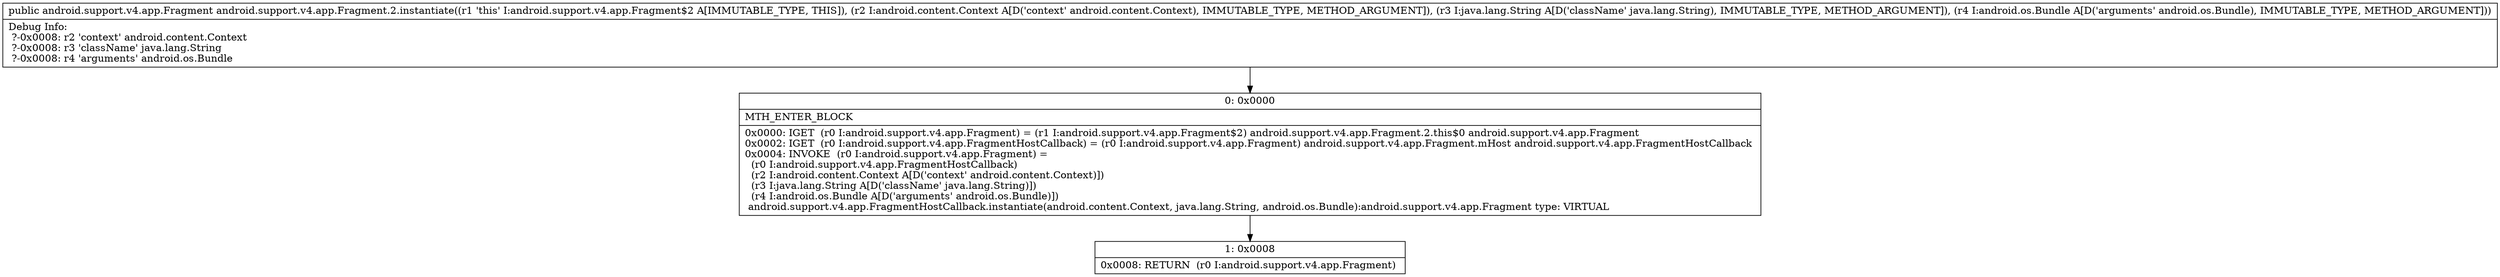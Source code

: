 digraph "CFG forandroid.support.v4.app.Fragment.2.instantiate(Landroid\/content\/Context;Ljava\/lang\/String;Landroid\/os\/Bundle;)Landroid\/support\/v4\/app\/Fragment;" {
Node_0 [shape=record,label="{0\:\ 0x0000|MTH_ENTER_BLOCK\l|0x0000: IGET  (r0 I:android.support.v4.app.Fragment) = (r1 I:android.support.v4.app.Fragment$2) android.support.v4.app.Fragment.2.this$0 android.support.v4.app.Fragment \l0x0002: IGET  (r0 I:android.support.v4.app.FragmentHostCallback) = (r0 I:android.support.v4.app.Fragment) android.support.v4.app.Fragment.mHost android.support.v4.app.FragmentHostCallback \l0x0004: INVOKE  (r0 I:android.support.v4.app.Fragment) = \l  (r0 I:android.support.v4.app.FragmentHostCallback)\l  (r2 I:android.content.Context A[D('context' android.content.Context)])\l  (r3 I:java.lang.String A[D('className' java.lang.String)])\l  (r4 I:android.os.Bundle A[D('arguments' android.os.Bundle)])\l android.support.v4.app.FragmentHostCallback.instantiate(android.content.Context, java.lang.String, android.os.Bundle):android.support.v4.app.Fragment type: VIRTUAL \l}"];
Node_1 [shape=record,label="{1\:\ 0x0008|0x0008: RETURN  (r0 I:android.support.v4.app.Fragment) \l}"];
MethodNode[shape=record,label="{public android.support.v4.app.Fragment android.support.v4.app.Fragment.2.instantiate((r1 'this' I:android.support.v4.app.Fragment$2 A[IMMUTABLE_TYPE, THIS]), (r2 I:android.content.Context A[D('context' android.content.Context), IMMUTABLE_TYPE, METHOD_ARGUMENT]), (r3 I:java.lang.String A[D('className' java.lang.String), IMMUTABLE_TYPE, METHOD_ARGUMENT]), (r4 I:android.os.Bundle A[D('arguments' android.os.Bundle), IMMUTABLE_TYPE, METHOD_ARGUMENT]))  | Debug Info:\l  ?\-0x0008: r2 'context' android.content.Context\l  ?\-0x0008: r3 'className' java.lang.String\l  ?\-0x0008: r4 'arguments' android.os.Bundle\l}"];
MethodNode -> Node_0;
Node_0 -> Node_1;
}

